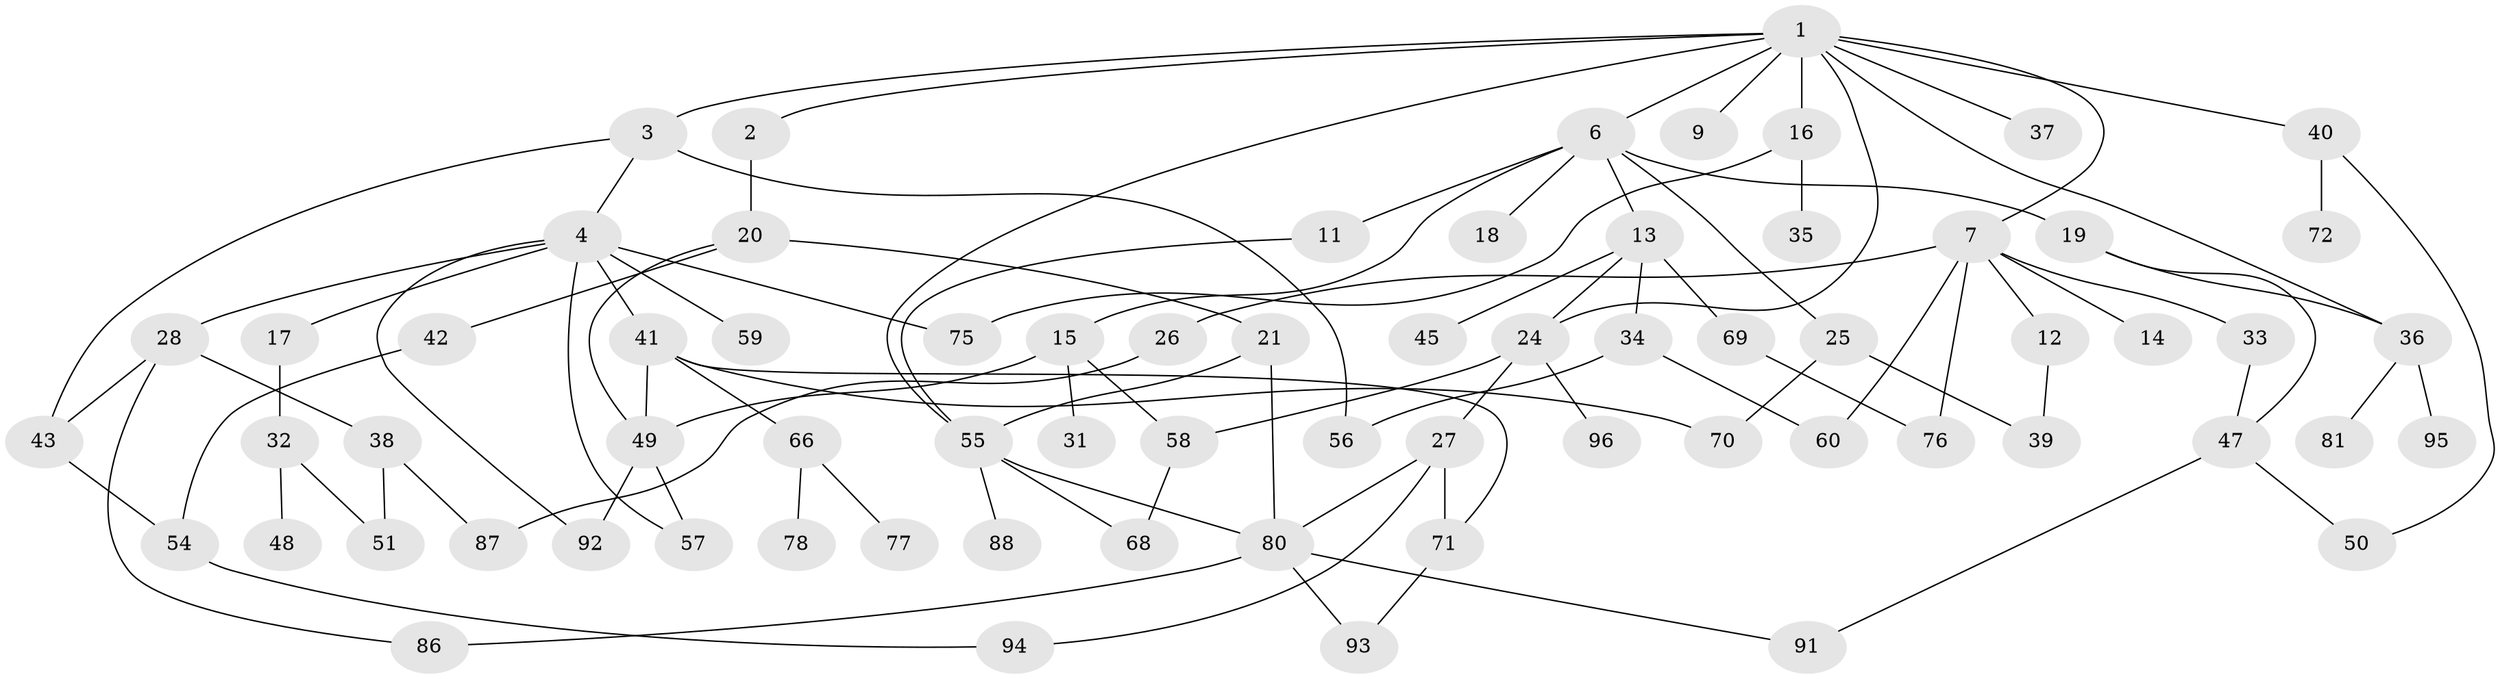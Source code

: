 // original degree distribution, {7: 0.03, 2: 0.37, 4: 0.15, 6: 0.02, 3: 0.19, 1: 0.22, 5: 0.02}
// Generated by graph-tools (version 1.1) at 2025/10/02/27/25 16:10:55]
// undirected, 70 vertices, 98 edges
graph export_dot {
graph [start="1"]
  node [color=gray90,style=filled];
  1 [super="+5"];
  2;
  3 [super="+10"];
  4 [super="+85"];
  6 [super="+8"];
  7 [super="+84"];
  9;
  11 [super="+83"];
  12 [super="+46"];
  13 [super="+23"];
  14 [super="+44"];
  15 [super="+22"];
  16 [super="+29"];
  17;
  18;
  19 [super="+30"];
  20;
  21 [super="+52"];
  24 [super="+63"];
  25;
  26;
  27;
  28;
  31;
  32 [super="+65"];
  33 [super="+53"];
  34;
  35;
  36;
  37;
  38;
  39;
  40;
  41 [super="+64"];
  42 [super="+97"];
  43 [super="+100"];
  45;
  47;
  48;
  49 [super="+82"];
  50;
  51 [super="+67"];
  54 [super="+73"];
  55 [super="+74"];
  56;
  57 [super="+61"];
  58;
  59 [super="+62"];
  60 [super="+90"];
  66;
  68;
  69;
  70;
  71 [super="+79"];
  72;
  75;
  76;
  77;
  78;
  80 [super="+98"];
  81;
  86;
  87;
  88 [super="+89"];
  91 [super="+99"];
  92;
  93;
  94;
  95;
  96;
  1 -- 2;
  1 -- 3;
  1 -- 6;
  1 -- 7;
  1 -- 24;
  1 -- 37;
  1 -- 16;
  1 -- 36;
  1 -- 55;
  1 -- 40;
  1 -- 9;
  2 -- 20;
  3 -- 4;
  3 -- 56;
  3 -- 43;
  4 -- 17;
  4 -- 28;
  4 -- 41;
  4 -- 59;
  4 -- 75;
  4 -- 57;
  4 -- 92;
  6 -- 11;
  6 -- 13;
  6 -- 18;
  6 -- 19;
  6 -- 25;
  6 -- 15;
  7 -- 12;
  7 -- 14;
  7 -- 26;
  7 -- 33;
  7 -- 76;
  7 -- 60;
  11 -- 55;
  12 -- 39;
  13 -- 34;
  13 -- 24;
  13 -- 45;
  13 -- 69;
  15 -- 49;
  15 -- 58;
  15 -- 31;
  16 -- 35;
  16 -- 75;
  17 -- 32;
  19 -- 36;
  19 -- 47;
  20 -- 21;
  20 -- 42;
  20 -- 49;
  21 -- 80;
  21 -- 55;
  24 -- 27;
  24 -- 96;
  24 -- 58;
  25 -- 39;
  25 -- 70;
  26 -- 87;
  27 -- 71;
  27 -- 94;
  27 -- 80;
  28 -- 38;
  28 -- 86;
  28 -- 43;
  32 -- 48;
  32 -- 51;
  33 -- 47;
  34 -- 60;
  34 -- 56;
  36 -- 81;
  36 -- 95;
  38 -- 51;
  38 -- 87;
  40 -- 72;
  40 -- 50;
  41 -- 49;
  41 -- 66;
  41 -- 70;
  41 -- 71;
  42 -- 54;
  43 -- 54;
  47 -- 50;
  47 -- 91;
  49 -- 57;
  49 -- 92;
  54 -- 94;
  55 -- 80;
  55 -- 88;
  55 -- 68;
  58 -- 68;
  66 -- 77;
  66 -- 78;
  69 -- 76;
  71 -- 93;
  80 -- 91;
  80 -- 93;
  80 -- 86;
}
